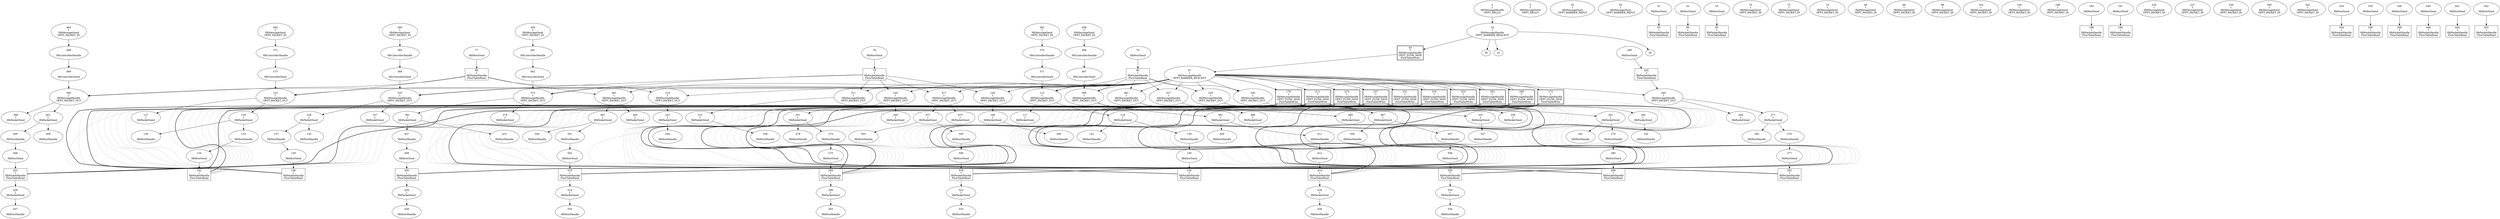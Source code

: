 digraph G {
2 [label="2\n1\nHbMessageHandle\nOFPT_HELLO\n"] ;
5 [label="5\n1\nHbMessageSend\nOFPT_HELLO\n"] ;
19 [label="19\n1\nHbMessageHandle\nOFPT_BARRIER_REQUEST\n"] ;
25 [label="25\n1\nHbMessageSend\nOFPT_BARRIER_REPLY\n"] ;
43 [label="43\n1\nHbMessageHandle\nOFPT_FLOW_MOD\nFlowTableWrite"] [shape=box style="bold"];
47 [label="47\n1\nHbMessageHandle\nOFPT_BARRIER_REQUEST\n"] ;
50 [label="50\n1\nHbMessageSend\nOFPT_BARRIER_REPLY\n"] ;
51 [label="51\n\nHbHostSend\n"];
52 [label="52\n\nHbHostSend\n"];
53 [label="53\n\nHbHostSend\n"];
55 [label="55\n1\nHbPacketHandle\nFlowTableRead"][shape="box"];
60 [label="60\n1\nHbPacketHandle\nFlowTableRead"][shape="box"];
65 [label="65\n1\nHbPacketHandle\nFlowTableRead"][shape="box"];
70 [label="70\n1\nHbMessageSend\nOFPT_PACKET_IN\n"] ;
72 [label="72\n1\nHbMessageSend\nOFPT_PACKET_IN\n"] ;
74 [label="74\n1\nHbMessageSend\nOFPT_PACKET_IN\n"] ;
75 [label="75\n\nHbHostSend\n"];
76 [label="76\n\nHbHostSend\n"];
77 [label="77\n\nHbHostSend\n"];
79 [label="79\n1\nHbPacketHandle\nFlowTableRead"][shape="box"];
84 [label="84\n1\nHbPacketHandle\nFlowTableRead"][shape="box"];
89 [label="89\n1\nHbPacketHandle\nFlowTableRead"][shape="box"];
94 [label="94\n1\nHbMessageSend\nOFPT_PACKET_IN\n"] ;
96 [label="96\n1\nHbMessageSend\nOFPT_PACKET_IN\n"] ;
98 [label="98\n1\nHbMessageSend\nOFPT_PACKET_IN\n"] ;
103 [label="103\n1\nHbMessageHandle\nOFPT_PACKET_OUT\n"] ;
107 [label="107\n1\nHbPacketSend\n"];
109 [label="109\n1\nHbPacketSend\n"];
113 [label="113\n1\nHbMessageHandle\nOFPT_PACKET_OUT\n"] ;
117 [label="117\n1\nHbPacketSend\n"];
119 [label="119\n1\nHbPacketSend\n"];
123 [label="123\n1\nHbMessageHandle\nOFPT_PACKET_OUT\n"] ;
127 [label="127\n1\nHbPacketSend\n"];
129 [label="129\n1\nHbPacketSend\n"];
132 [label="132\n\nHbHostHandle\n"];
133 [label="133\n\nHbHostHandle\n"];
134 [label="134\n\nHbHostSend\n"];
135 [label="135\n\nHbHostHandle\n"];
136 [label="136\n\nHbHostHandle\n"];
137 [label="137\n\nHbHostHandle\n"];
138 [label="138\n\nHbHostSend\n"];
139 [label="139\n\nHbHostHandle\n"];
140 [label="140\n\nHbHostSend\n"];
142 [label="142\n1\nHbPacketHandle\nFlowTableRead"][shape="box"];
146 [label="146\n1\nHbPacketHandle\nFlowTableRead"][shape="box"];
150 [label="150\n1\nHbPacketHandle\nFlowTableRead"][shape="box"];
154 [label="154\n1\nHbMessageSend\nOFPT_PACKET_IN\n"] ;
156 [label="156\n1\nHbMessageSend\nOFPT_PACKET_IN\n"] ;
164 [label="164\n1\nHbMessageHandle\nOFPT_PACKET_OUT\n"] ;
168 [label="168\n1\nHbPacketSend\n"];
172 [label="172\n1\nHbMessageHandle\nOFPT_FLOW_MOD\nFlowTableWrite"] [shape=box style="bold"];
176 [label="176\n1\nHbMessageHandle\nOFPT_FLOW_MOD\nFlowTableWrite"] [shape=box style="bold"];
180 [label="180\n1\nHbMessageHandle\nOFPT_PACKET_OUT\n"] ;
184 [label="184\n1\nHbPacketSend\n"];
188 [label="188\n1\nHbMessageSend\nOFPT_PACKET_IN\n"] ;
189 [label="189\n\nHbHostSend\n"];
190 [label="190\n\nHbHostSend\n"];
191 [label="191\n\nHbHostSend\n"];
192 [label="192\n\nHbHostHandle\n"];
194 [label="194\n1\nHbPacketHandle\nFlowTableRead"][shape="box"];
198 [label="198\n1\nHbPacketHandle\nFlowTableRead"][shape="box"];
202 [label="202\n1\nHbPacketHandle\nFlowTableRead"][shape="box"];
206 [label="206\n\nHbHostHandle\n"];
211 [label="211\n1\nHbMessageHandle\nOFPT_FLOW_MOD\nFlowTableWrite"] [shape=box style="bold"];
215 [label="215\n1\nHbMessageHandle\nOFPT_FLOW_MOD\nFlowTableWrite"] [shape=box style="bold"];
219 [label="219\n1\nHbMessageHandle\nOFPT_PACKET_OUT\n"] ;
223 [label="223\n1\nHbPacketSend\n"];
227 [label="227\n1\nHbMessageHandle\nOFPT_FLOW_MOD\nFlowTableWrite"] [shape=box style="bold"];
231 [label="231\n1\nHbMessageHandle\nOFPT_FLOW_MOD\nFlowTableWrite"] [shape=box style="bold"];
235 [label="235\n1\nHbMessageSend\nOFPT_PACKET_IN\n"] ;
237 [label="237\n1\nHbMessageSend\nOFPT_PACKET_IN\n"] ;
239 [label="239\n1\nHbMessageSend\nOFPT_PACKET_IN\n"] ;
240 [label="240\n\nHbHostHandle\n"];
245 [label="245\n1\nHbMessageHandle\nOFPT_PACKET_OUT\n"] ;
249 [label="249\n1\nHbPacketSend\n"];
251 [label="251\n1\nHbPacketSend\n"];
255 [label="255\n1\nHbMessageHandle\nOFPT_PACKET_OUT\n"] ;
259 [label="259\n1\nHbPacketSend\n"];
261 [label="261\n1\nHbPacketSend\n"];
265 [label="265\n1\nHbMessageHandle\nOFPT_PACKET_OUT\n"] ;
269 [label="269\n1\nHbPacketSend\n"];
271 [label="271\n1\nHbPacketSend\n"];
274 [label="274\n\nHbHostHandle\n"];
275 [label="275\n\nHbHostSend\n"];
276 [label="276\n\nHbHostHandle\n"];
277 [label="277\n\nHbHostSend\n"];
278 [label="278\n\nHbHostHandle\n"];
279 [label="279\n\nHbHostHandle\n"];
280 [label="280\n\nHbHostSend\n"];
281 [label="281\n\nHbHostHandle\n"];
282 [label="282\n\nHbHostHandle\n"];
284 [label="284\n1\nHbPacketHandle\nFlowTableRead"][shape="box"];
288 [label="288\n1\nHbPacketSend\n"];
292 [label="292\n1\nHbPacketHandle\nFlowTableRead"][shape="box"];
296 [label="296\n1\nHbPacketHandle\nFlowTableRead"][shape="box"];
300 [label="300\n1\nHbMessageSend\nOFPT_PACKET_IN\n"] ;
302 [label="302\n1\nHbMessageSend\nOFPT_PACKET_IN\n"] ;
303 [label="303\n\nHbHostHandle\n"];
311 [label="311\n1\nHbMessageHandle\nOFPT_PACKET_OUT\n"] ;
315 [label="315\n1\nHbPacketSend\n"];
319 [label="319\n1\nHbMessageHandle\nOFPT_FLOW_MOD\nFlowTableWrite"] [shape=box style="bold"];
323 [label="323\n1\nHbMessageHandle\nOFPT_FLOW_MOD\nFlowTableWrite"] [shape=box style="bold"];
327 [label="327\n1\nHbMessageHandle\nOFPT_PACKET_OUT\n"] ;
331 [label="331\n1\nHbPacketSend\n"];
334 [label="334\n\nHbHostSend\n"];
335 [label="335\n\nHbHostSend\n"];
336 [label="336\n\nHbHostSend\n"];
337 [label="337\n\nHbHostHandle\n"];
338 [label="338\n\nHbHostHandle\n"];
340 [label="340\n1\nHbPacketHandle\nFlowTableRead"][shape="box"];
344 [label="344\n1\nHbPacketHandle\nFlowTableRead"][shape="box"];
348 [label="348\n1\nHbPacketHandle\nFlowTableRead"][shape="box"];
352 [label="352\n1\nHbMessageHandle\nOFPT_FLOW_MOD\nFlowTableWrite"] [shape=box style="bold"];
356 [label="356\n1\nHbMessageHandle\nOFPT_FLOW_MOD\nFlowTableWrite"] [shape=box style="bold"];
360 [label="360\n1\nHbMessageSend\nOFPT_PACKET_IN\n"] ;
362 [label="362\n1\nHbMessageSend\nOFPT_PACKET_IN\n"] ;
364 [label="364\n1\nHbMessageSend\nOFPT_PACKET_IN\n"] ;
365 [label="365\n\nHbControllerHandle\n"];
366 [label="366\n\nHbControllerSend\n"];
370 [label="370\n\nHbControllerHandle\n"];
371 [label="371\n\nHbControllerSend\n"];
372 [label="372\n\nHbControllerHandle\n"];
373 [label="373\n\nHbControllerSend\n"];
375 [label="375\n1\nHbMessageHandle\nOFPT_PACKET_OUT\n"] ;
379 [label="379\n1\nHbPacketSend\n"];
381 [label="381\n1\nHbPacketSend\n"];
385 [label="385\n1\nHbMessageHandle\nOFPT_PACKET_OUT\n"] ;
389 [label="389\n1\nHbPacketSend\n"];
391 [label="391\n1\nHbPacketSend\n"];
395 [label="395\n1\nHbMessageHandle\nOFPT_PACKET_OUT\n"] ;
399 [label="399\n1\nHbPacketSend\n"];
401 [label="401\n1\nHbPacketSend\n"];
404 [label="404\n\nHbHostHandle\n"];
405 [label="405\n\nHbHostHandle\n"];
406 [label="406\n\nHbHostSend\n"];
407 [label="407\n\nHbHostHandle\n"];
408 [label="408\n\nHbHostSend\n"];
409 [label="409\n\nHbHostHandle\n"];
410 [label="410\n\nHbHostHandle\n"];
411 [label="411\n\nHbHostHandle\n"];
412 [label="412\n\nHbHostSend\n"];
414 [label="414\n1\nHbPacketHandle\nFlowTableRead"][shape="box"];
418 [label="418\n1\nHbPacketSend\n"];
422 [label="422\n1\nHbPacketHandle\nFlowTableRead"][shape="box"];
426 [label="426\n1\nHbPacketSend\n"];
430 [label="430\n1\nHbPacketHandle\nFlowTableRead"][shape="box"];
434 [label="434\n1\nHbPacketSend\n"];
437 [label="437\n\nHbHostHandle\n"];
438 [label="438\n\nHbHostHandle\n"];
439 [label="439\n\nHbHostHandle\n"];
440 [label="440\n\nHbHostSend\n"];
441 [label="441\n\nHbHostSend\n"];
442 [label="442\n\nHbHostSend\n"];
444 [label="444\n1\nHbPacketHandle\nFlowTableRead"][shape="box"];
448 [label="448\n1\nHbPacketHandle\nFlowTableRead"][shape="box"];
452 [label="452\n1\nHbPacketHandle\nFlowTableRead"][shape="box"];
456 [label="456\n1\nHbMessageSend\nOFPT_PACKET_IN\n"] ;
458 [label="458\n1\nHbMessageSend\nOFPT_PACKET_IN\n"] ;
460 [label="460\n1\nHbMessageSend\nOFPT_PACKET_IN\n"] ;
461 [label="461\n\nHbControllerHandle\n"];
462 [label="462\n\nHbControllerSend\n"];
466 [label="466\n\nHbControllerHandle\n"];
467 [label="467\n\nHbControllerSend\n"];
468 [label="468\n\nHbControllerHandle\n"];
469 [label="469\n\nHbControllerSend\n"];
471 [label="471\n1\nHbMessageHandle\nOFPT_PACKET_OUT\n"] ;
475 [label="475\n1\nHbPacketSend\n"];
477 [label="477\n1\nHbPacketSend\n"];
481 [label="481\n1\nHbMessageHandle\nOFPT_PACKET_OUT\n"] ;
485 [label="485\n1\nHbPacketSend\n"];
487 [label="487\n1\nHbPacketSend\n"];
491 [label="491\n1\nHbMessageHandle\nOFPT_PACKET_OUT\n"] ;
495 [label="495\n1\nHbPacketSend\n"];
497 [label="497\n1\nHbPacketSend\n"];
500 [label="500\n\nHbHostHandle\n"];
501 [label="501\n\nHbHostHandle\n"];
502 [label="502\n\nHbHostSend\n"];
503 [label="503\n\nHbHostHandle\n"];
504 [label="504\n\nHbHostHandle\n"];
505 [label="505\n\nHbHostHandle\n"];
506 [label="506\n\nHbHostSend\n"];
507 [label="507\n\nHbHostHandle\n"];
508 [label="508\n\nHbHostSend\n"];
510 [label="510\n1\nHbPacketHandle\nFlowTableRead"][shape="box"];
514 [label="514\n1\nHbPacketSend\n"];
518 [label="518\n1\nHbPacketHandle\nFlowTableRead"][shape="box"];
522 [label="522\n1\nHbPacketSend\n"];
526 [label="526\n1\nHbPacketHandle\nFlowTableRead"][shape="box"];
530 [label="530\n1\nHbPacketSend\n"];
533 [label="533\n\nHbHostHandle\n"];
534 [label="534\n\nHbHostHandle\n"];
535 [label="535\n\nHbHostHandle\n"];
    466 -> 467;
    274 -> 275;
    184 -> 192;
    467 -> 385;
    47 -> 385;
    84 -> 385;
    19 -> 43;
    47 -> 255;
    84 -> 255;
    497 -> 501;
    75 -> 84;
    47 -> 176;
    123 -> 129;
    365 -> 366;
    522 -> 533;
    401 -> 405;
    481 -> 485;
    139 -> 140;
    47 -> 227;
    47 -> 319;
    477 -> 505;
    113 -> 119;
    164 -> 168;
    461 -> 462;
    395 -> 399;
    219 -> 223;
    408 -> 430;
    335 -> 340;
    456 -> 461;
    255 -> 261;
    487 -> 500;
    47 -> 471;
    79 -> 471;
    362 -> 370;
    364 -> 372;
    89 -> 395;
    47 -> 395;
    469 -> 395;
    129 -> 136;
    103 -> 109;
    458 -> 466;
    276 -> 277;
    43 -> 47;
    471 -> 477;
    375 -> 379;
    245 -> 249;
    47 -> 356;
    89 -> 491;
    47 -> 491;
    381 -> 410;
    255 -> 259;
    401 -> 409;
    109 -> 135;
    89 -> 219;
    47 -> 219;
    47 -> 323;
    501 -> 502;
    47 -> 311;
    79 -> 311;
    168 -> 206;
    271 -> 276;
    502 -> 510;
    279 -> 280;
    471 -> 475;
    123 -> 127;
    331 -> 337;
    189 -> 202;
    506 -> 518;
    280 -> 296;
    440 -> 448;
    113 -> 117;
    77 -> 89;
    19 -> 30;
    375 -> 381;
    47 -> 245;
    79 -> 245;
    510 -> 514;
    430 -> 434;
    395 -> 401;
    180 -> 184;
    426 -> 437;
    47 -> 103;
    79 -> 103;
    366 -> 103;
    191 -> 194;
    137 -> 138;
    51 -> 55;
    434 -> 438;
    422 -> 426;
    487 -> 507;
    190 -> 198;
    477 -> 503;
    311 -> 315;
    265 -> 269;
    76 -> 79;
    462 -> 375;
    47 -> 375;
    79 -> 375;
    518 -> 522;
    526 -> 530;
    460 -> 468;
    19 -> 36;
    119 -> 132;
    381 -> 407;
    372 -> 373;
    47 -> 352;
    52 -> 60;
    385 -> 389;
    411 -> 412;
    251 -> 274;
    47 -> 180;
    84 -> 180;
    275 -> 284;
    47 -> 265;
    202 -> 265;
    441 -> 444;
    134 -> 142;
    327 -> 331;
    47 -> 211;
    261 -> 281;
    288 -> 303;
    514 -> 535;
    315 -> 338;
    391 -> 404;
    277 -> 292;
    385 -> 391;
    271 -> 282;
    391 -> 411;
    491 -> 495;
    334 -> 344;
    265 -> 271;
    261 -> 279;
    138 -> 146;
    89 -> 123;
    47 -> 123;
    373 -> 123;
    53 -> 65;
    109 -> 137;
    251 -> 278;
    407 -> 408;
    491 -> 497;
    414 -> 418;
    47 -> 215;
    140 -> 150;
    360 -> 365;
    47 -> 481;
    84 -> 481;
    497 -> 504;
    47 -> 164;
    79 -> 164;
    530 -> 534;
    133 -> 134;
    336 -> 348;
    47 -> 172;
    103 -> 107;
    507 -> 508;
    284 -> 288;
    412 -> 414;
    468 -> 469;
    505 -> 506;
    442 -> 452;
    406 -> 422;
    129 -> 133;
    223 -> 240;
    119 -> 139;
    405 -> 406;
    371 -> 113;
    47 -> 113;
    84 -> 113;
    47 -> 327;
    84 -> 327;
    2 -> 19;
    245 -> 251;
    481 -> 487;
    19 -> 22;
    47 -> 231;
    370 -> 371;
    508 -> 526;
    418 -> 439;
edge[constraint=false arrowhead="none"];
    172 -> 176 [style="dotted"];
    172 -> 211 [style="dotted"];
    172 -> 215 [style="dotted"];
    172 -> 227 [style="dotted"];
    172 -> 231 [style="dotted"];
    172 -> 319 [style="dotted"];
    172 -> 323 [style="dotted"];
    172 -> 352 [style="dotted"];
    172 -> 356 [style="dotted"];
    176 -> 211 [style="dotted"];
    176 -> 215 [style="dotted"];
    176 -> 227 [style="dotted"];
    176 -> 231 [style="dotted"];
    176 -> 319 [style="dotted"];
    176 -> 323 [style="dotted"];
    176 -> 352 [style="dotted"];
    176 -> 356 [style="dotted"];
    211 -> 215 [style="dotted"];
    211 -> 227 [style="dotted"];
    211 -> 231 [style="dotted"];
    211 -> 319 [style="dotted"];
    211 -> 323 [style="dotted"];
    211 -> 352 [style="dotted"];
    211 -> 356 [style="dotted"];
    215 -> 227 [style="dotted"];
    215 -> 231 [style="dotted"];
    215 -> 319 [style="dotted"];
    215 -> 323 [style="dotted"];
    215 -> 352 [style="dotted"];
    215 -> 356 [style="dotted"];
    227 -> 231 [style="dotted"];
    227 -> 319 [style="dotted"];
    227 -> 323 [style="dotted"];
    227 -> 352 [style="dotted"];
    227 -> 356 [style="dotted"];
    231 -> 319 [style="dotted"];
    231 -> 323 [style="dotted"];
    231 -> 352 [style="dotted"];
    231 -> 356 [style="dotted"];
    319 -> 323 [style="dotted"];
    319 -> 352 [style="dotted"];
    319 -> 356 [style="dotted"];
    323 -> 352 [style="dotted"];
    323 -> 356 [style="dotted"];
    352 -> 356 [style="dotted"];
    142 -> 176 [style="dotted"];
    142 -> 215 [style="dotted"];
    142 -> 227 [style="dotted"];
    142 -> 231 [style="dotted"];
    142 -> 319 [style="dotted"];
    142 -> 323 [style="dotted"];
    142 -> 352 [style="dotted"];
    142 -> 356 [style="dotted"];
    146 -> 172 [style="dotted"];
    146 -> 211 [style="dotted"];
    146 -> 227 [style="dotted"];
    146 -> 231 [style="dotted"];
    146 -> 319 [style="dotted"];
    146 -> 323 [style="dotted"];
    146 -> 352 [style="dotted"];
    146 -> 356 [style="dotted"];
    150 -> 172 [style="dotted"];
    150 -> 176 [style="dotted"];
    150 -> 211 [style="dotted"];
    150 -> 215 [style="dotted"];
    150 -> 231 [style="dotted"];
    150 -> 319 [style="dotted"];
    150 -> 323 [style="dotted"];
    150 -> 352 [style="dotted"];
    150 -> 356 [style="dotted"];
    284 -> 176 [style="dotted"];
    284 -> 215 [style="dotted"];
    284 -> 227 [style="dotted"];
    284 -> 231 [style="dotted"];
    284 -> 319 [style="dotted"];
    284 -> 323 [style="dotted"];
    284 -> 352 [style="dotted"];
    284 -> 356 [style="dotted"];
    292 -> 172 [style="dotted"];
    292 -> 176 [style="dotted"];
    292 -> 211 [style="dotted"];
    292 -> 215 [style="dotted"];
    292 -> 227 [style="dotted"];
    292 -> 231 [style="dotted"];
    292 -> 323 [style="dotted"];
    292 -> 356 [style="dotted"];
    296 -> 172 [style="dotted"];
    296 -> 176 [style="dotted"];
    296 -> 211 [style="dotted"];
    296 -> 215 [style="dotted"];
    296 -> 227 [style="dotted"];
    296 -> 231 [style="dotted"];
    296 -> 319 [style="dotted"];
    296 -> 352 [style="dotted"];
    414 -> 172 [style="dotted"];
    414 -> 176 [style="dotted"];
    414 -> 211 [style="dotted"];
    414 -> 215 [style="dotted"];
    414 -> 231 [style="dotted"];
    414 -> 319 [style="dotted"];
    414 -> 323 [style="dotted"];
    414 -> 352 [style="dotted"];
    414 -> 356 [style="dotted"];
    422 -> 176 [style="dotted"];
    422 -> 215 [style="dotted"];
    422 -> 227 [style="dotted"];
    422 -> 231 [style="dotted"];
    422 -> 319 [style="dotted"];
    422 -> 323 [style="dotted"];
    422 -> 352 [style="dotted"];
    422 -> 356 [style="dotted"];
    430 -> 172 [style="dotted"];
    430 -> 176 [style="dotted"];
    430 -> 211 [style="dotted"];
    430 -> 215 [style="dotted"];
    430 -> 227 [style="dotted"];
    430 -> 231 [style="dotted"];
    430 -> 319 [style="dotted"];
    430 -> 352 [style="dotted"];
    510 -> 176 [style="dotted"];
    510 -> 215 [style="dotted"];
    510 -> 227 [style="dotted"];
    510 -> 231 [style="dotted"];
    510 -> 319 [style="dotted"];
    510 -> 323 [style="dotted"];
    510 -> 352 [style="dotted"];
    510 -> 356 [style="dotted"];
    518 -> 172 [style="dotted"];
    518 -> 211 [style="dotted"];
    518 -> 227 [style="dotted"];
    518 -> 231 [style="dotted"];
    518 -> 319 [style="dotted"];
    518 -> 323 [style="dotted"];
    518 -> 352 [style="dotted"];
    518 -> 356 [style="dotted"];
    526 -> 172 [style="dotted"];
    526 -> 176 [style="dotted"];
    526 -> 211 [style="dotted"];
    526 -> 215 [style="dotted"];
    526 -> 231 [style="dotted"];
    526 -> 319 [style="dotted"];
    526 -> 323 [style="dotted"];
    526 -> 352 [style="dotted"];
    526 -> 356 [style="dotted"];
    142 -> 172 [style="bold"];
    142 -> 211 [style="bold"];
    146 -> 176 [style="bold"];
    146 -> 215 [style="bold"];
    150 -> 227 [style="bold"];
    284 -> 172 [style="bold"];
    284 -> 211 [style="bold"];
    292 -> 319 [style="bold"];
    292 -> 352 [style="bold"];
    296 -> 323 [style="bold"];
    296 -> 356 [style="bold"];
    414 -> 227 [style="bold"];
    422 -> 172 [style="bold"];
    422 -> 211 [style="bold"];
    430 -> 323 [style="bold"];
    430 -> 356 [style="bold"];
    510 -> 172 [style="bold"];
    510 -> 211 [style="bold"];
    518 -> 176 [style="bold"];
    518 -> 215 [style="bold"];
    526 -> 227 [style="bold"];
}
